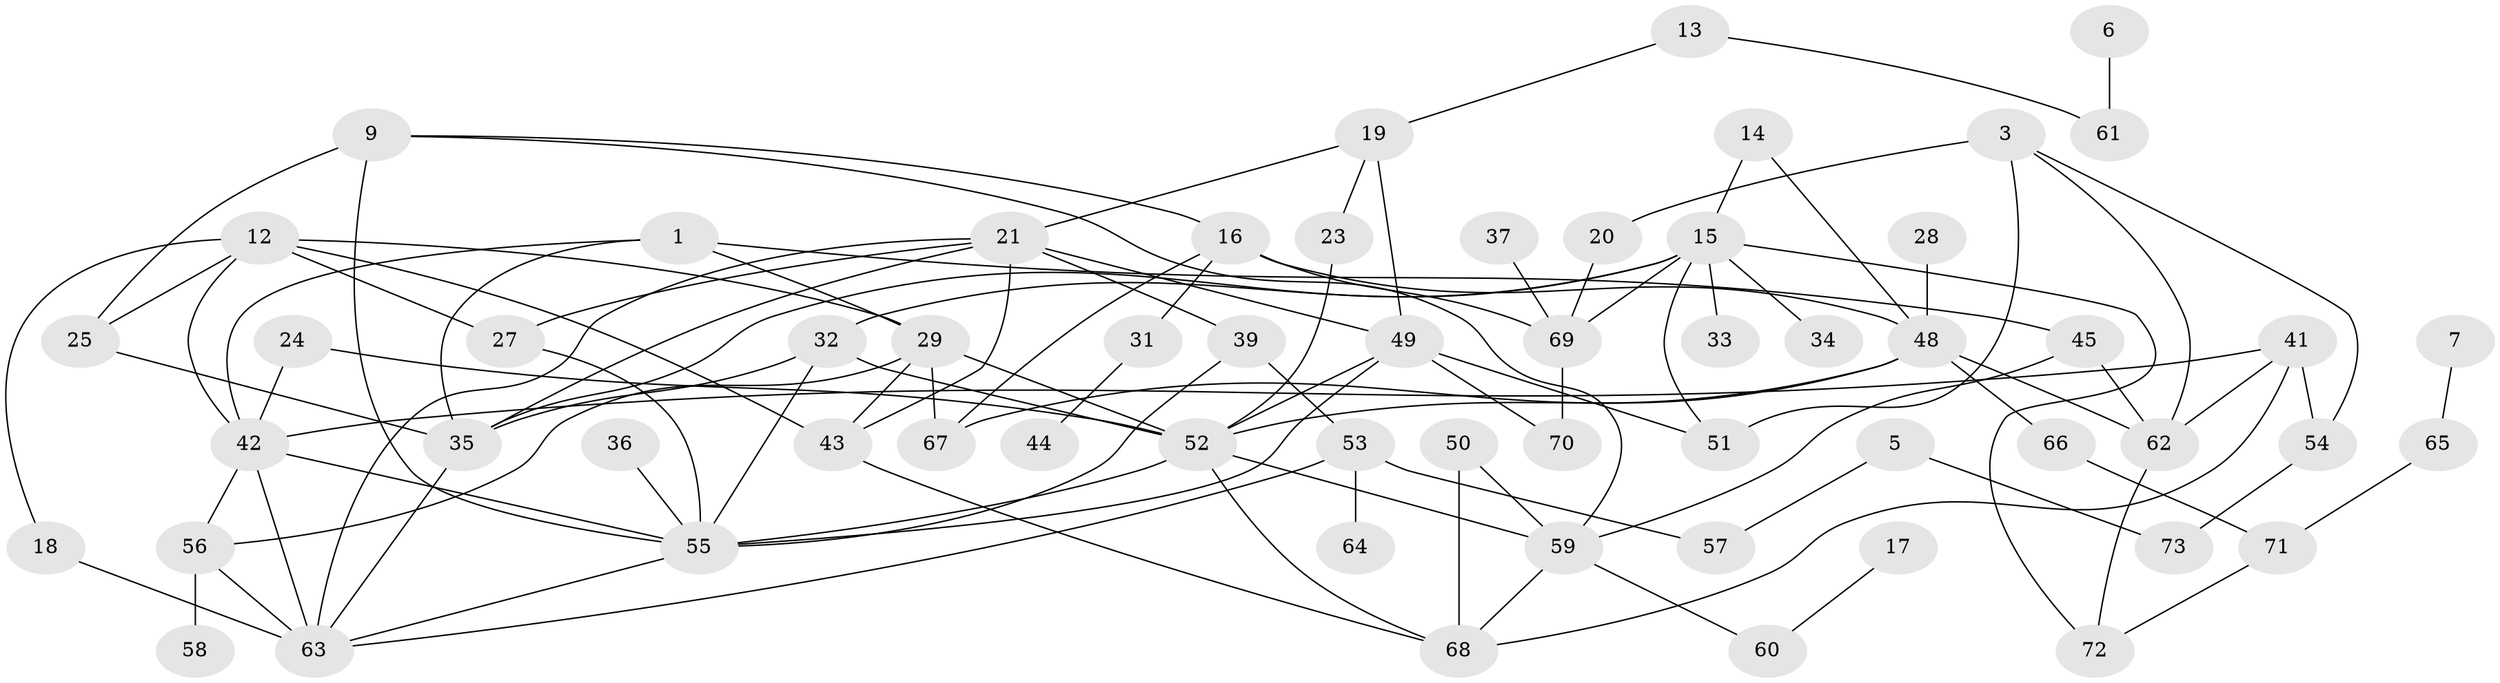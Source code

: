 // original degree distribution, {3: 0.23972602739726026, 4: 0.10273972602739725, 7: 0.00684931506849315, 1: 0.21232876712328766, 2: 0.2328767123287671, 0: 0.0821917808219178, 5: 0.07534246575342465, 8: 0.0136986301369863, 6: 0.03424657534246575}
// Generated by graph-tools (version 1.1) at 2025/00/03/09/25 03:00:43]
// undirected, 61 vertices, 105 edges
graph export_dot {
graph [start="1"]
  node [color=gray90,style=filled];
  1;
  3;
  5;
  6;
  7;
  9;
  12;
  13;
  14;
  15;
  16;
  17;
  18;
  19;
  20;
  21;
  23;
  24;
  25;
  27;
  28;
  29;
  31;
  32;
  33;
  34;
  35;
  36;
  37;
  39;
  41;
  42;
  43;
  44;
  45;
  48;
  49;
  50;
  51;
  52;
  53;
  54;
  55;
  56;
  57;
  58;
  59;
  60;
  61;
  62;
  63;
  64;
  65;
  66;
  67;
  68;
  69;
  70;
  71;
  72;
  73;
  1 -- 29 [weight=1.0];
  1 -- 35 [weight=1.0];
  1 -- 42 [weight=1.0];
  1 -- 45 [weight=1.0];
  3 -- 20 [weight=1.0];
  3 -- 51 [weight=1.0];
  3 -- 54 [weight=1.0];
  3 -- 62 [weight=1.0];
  5 -- 57 [weight=1.0];
  5 -- 73 [weight=1.0];
  6 -- 61 [weight=1.0];
  7 -- 65 [weight=1.0];
  9 -- 16 [weight=1.0];
  9 -- 25 [weight=1.0];
  9 -- 55 [weight=2.0];
  9 -- 59 [weight=1.0];
  12 -- 18 [weight=1.0];
  12 -- 25 [weight=1.0];
  12 -- 27 [weight=1.0];
  12 -- 29 [weight=1.0];
  12 -- 42 [weight=1.0];
  12 -- 43 [weight=1.0];
  13 -- 19 [weight=1.0];
  13 -- 61 [weight=1.0];
  14 -- 15 [weight=1.0];
  14 -- 48 [weight=1.0];
  15 -- 32 [weight=1.0];
  15 -- 33 [weight=1.0];
  15 -- 34 [weight=1.0];
  15 -- 35 [weight=1.0];
  15 -- 51 [weight=1.0];
  15 -- 69 [weight=2.0];
  15 -- 72 [weight=1.0];
  16 -- 31 [weight=1.0];
  16 -- 48 [weight=1.0];
  16 -- 67 [weight=1.0];
  16 -- 69 [weight=1.0];
  17 -- 60 [weight=1.0];
  18 -- 63 [weight=1.0];
  19 -- 21 [weight=1.0];
  19 -- 23 [weight=1.0];
  19 -- 49 [weight=1.0];
  20 -- 69 [weight=1.0];
  21 -- 27 [weight=1.0];
  21 -- 35 [weight=1.0];
  21 -- 39 [weight=1.0];
  21 -- 43 [weight=1.0];
  21 -- 49 [weight=1.0];
  21 -- 63 [weight=1.0];
  23 -- 52 [weight=1.0];
  24 -- 42 [weight=1.0];
  24 -- 52 [weight=1.0];
  25 -- 35 [weight=1.0];
  27 -- 55 [weight=2.0];
  28 -- 48 [weight=1.0];
  29 -- 43 [weight=1.0];
  29 -- 52 [weight=1.0];
  29 -- 56 [weight=1.0];
  29 -- 67 [weight=1.0];
  31 -- 44 [weight=1.0];
  32 -- 35 [weight=2.0];
  32 -- 52 [weight=1.0];
  32 -- 55 [weight=1.0];
  35 -- 63 [weight=1.0];
  36 -- 55 [weight=1.0];
  37 -- 69 [weight=1.0];
  39 -- 53 [weight=1.0];
  39 -- 55 [weight=1.0];
  41 -- 42 [weight=1.0];
  41 -- 54 [weight=1.0];
  41 -- 62 [weight=1.0];
  41 -- 68 [weight=1.0];
  42 -- 55 [weight=1.0];
  42 -- 56 [weight=1.0];
  42 -- 63 [weight=2.0];
  43 -- 68 [weight=1.0];
  45 -- 59 [weight=1.0];
  45 -- 62 [weight=1.0];
  48 -- 52 [weight=1.0];
  48 -- 62 [weight=3.0];
  48 -- 66 [weight=1.0];
  48 -- 67 [weight=2.0];
  49 -- 51 [weight=1.0];
  49 -- 52 [weight=1.0];
  49 -- 55 [weight=1.0];
  49 -- 70 [weight=1.0];
  50 -- 59 [weight=1.0];
  50 -- 68 [weight=1.0];
  52 -- 55 [weight=1.0];
  52 -- 59 [weight=1.0];
  52 -- 68 [weight=1.0];
  53 -- 57 [weight=1.0];
  53 -- 63 [weight=1.0];
  53 -- 64 [weight=1.0];
  54 -- 73 [weight=1.0];
  55 -- 63 [weight=1.0];
  56 -- 58 [weight=1.0];
  56 -- 63 [weight=1.0];
  59 -- 60 [weight=1.0];
  59 -- 68 [weight=1.0];
  62 -- 72 [weight=1.0];
  65 -- 71 [weight=1.0];
  66 -- 71 [weight=1.0];
  69 -- 70 [weight=1.0];
  71 -- 72 [weight=1.0];
}
